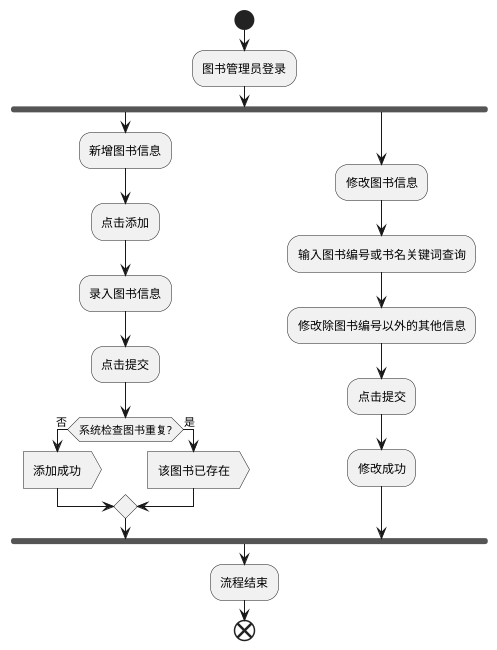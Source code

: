 @startuml
start
:图书管理员登录;
fork
:新增图书信息;
:点击添加;
:录入图书信息;
:点击提交;
if(系统检查图书重复?) then(否)
    :添加成功>
    else (是)
    :该图书已存在>
    endif
fork again
:修改图书信息;
:输入图书编号或书名关键词查询;
:修改除图书编号以外的其他信息;
:点击提交;
:修改成功;
end fork
:流程结束;
end
@enduml